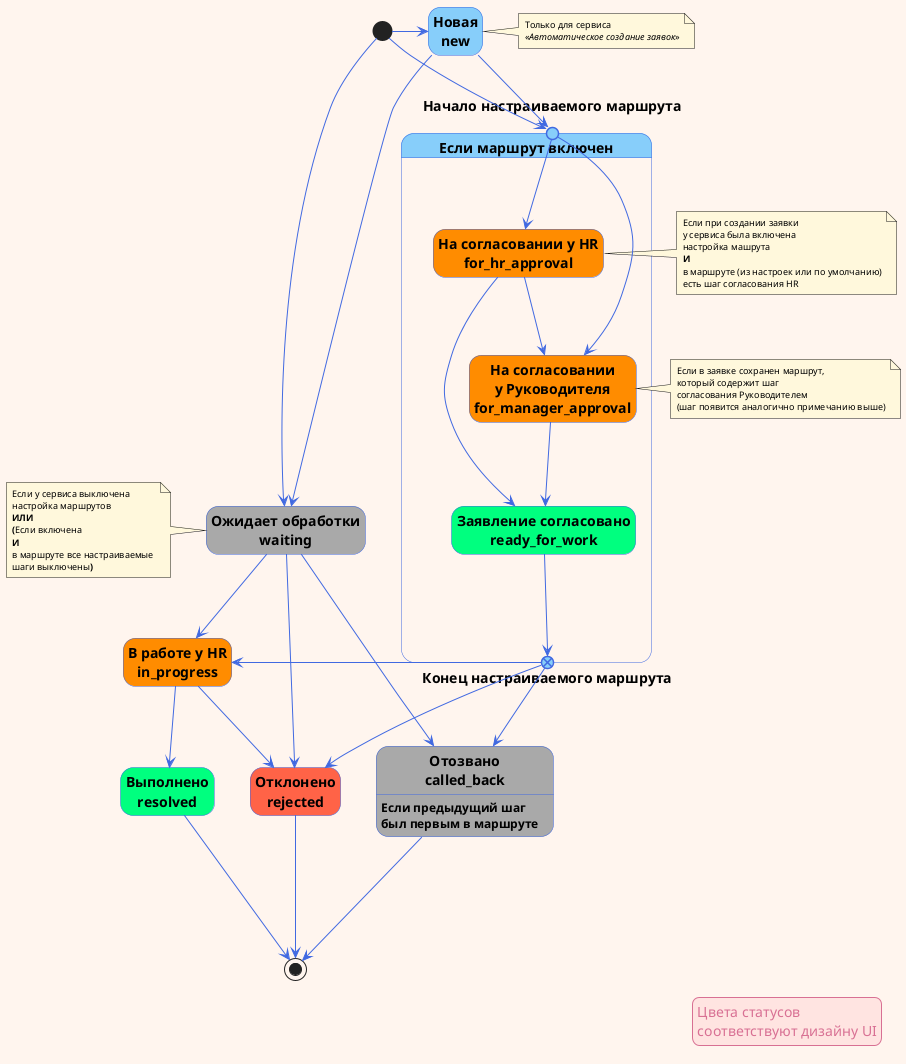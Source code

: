 @startuml request_statuses_example
'Версия: 1.0
'Автор: Окунев Е.Е. (okunev.evgeni@gmail.com)

hide empty description

skinparam BackgroundColor SeaShell
skinparam StateBackgroundColor LightSkyBlue
skinparam StateBorderColor RoyalBlue
skinparam StateFontStyle bold
skinparam NoteFontSize 9
skinparam NoteBackgroundColor Cornsilk
skinparam ArrowColor RoyalBlue
skinparam LegendBackgroundColor MistyRose
skinparam LegendBorderColor PaleVioletRed
skinparam LegendFontColor PaleVioletRed


state "Новая\nnew" as NewState
state "Ожидает обработки\nwaiting" as WatingState #DarkGray
'Примечание пришлось положить внутрь статуса, т.к. ломалась общая картинка
state "Отозвано\ncalled_back" as CalledBackState #DarkGray : Если предыдущий шаг\n\
был первым в маршруте

state "Отклонено\nrejected" as RejectedState #Tomato
state "В работе у HR\nin_progress" as InProgressState  #Darkorange
state "Выполнено\nresolved" as ResolvedState #SpringGreen

'Статусы ниже собраны в группу, 
'т.к. появляются только при определенных условиях
state "Если маршрут включен" as WithRoutes {
    state "Начало настраиваемого маршрута" as RouteStart <<entryPoint>>
    state "На согласовании у HR\nfor_hr_approval" as HRApproveState #Darkorange
    state "На согласовании\nу Руководителя\nfor_manager_approval" as ManagerApproveState #Darkorange
    state "Заявление согласовано\nready_for_work" as ReadyForWorkState  #SpringGreen
    state "Конец настраиваемого маршрута" as RouteEnd <<exitPoint>>
    RouteStart -> HRApproveState
    RouteStart -> ManagerApproveState
    HRApproveState -down-> ManagerApproveState
    ManagerApproveState -down-> ReadyForWorkState
    HRApproveState --> ReadyForWorkState
    ReadyForWorkState -down-> RouteEnd
    
}

[*] -right-> NewState
[*] -> RouteStart
[*] --> WatingState

NewState --> WatingState
NewState -down-> RouteStart

WatingState ---> RejectedState
WatingState -down-> CalledBackState
WatingState --> InProgressState

InProgressState -right-> RejectedState
InProgressState -down-> ResolvedState

RouteEnd --> RejectedState
RouteEnd -down-> CalledBackState
RouteEnd -left---> InProgressState

RejectedState -down--> [*]
CalledBackState -> [*]
ResolvedState -> [*]

note right of NewState
Только для сервиса 
«<i>Автоматическое создание заявок</i>»
end note

note left of WatingState
Если у сервиса выключена 
настройка маршрутов
<b>ИЛИ</b>
<b>(</b>Если включена
<b>И</b>
в маршруте все настраиваемые 
шаги выключены<b>)</b>
end note

note right of HRApproveState
Если при создании заявки 
у сервиса была включена 
настройка машрута
<b>И</b>
в маршруте (из настроек или по умолчанию)
есть шаг согласования HR
end note

note right of ManagerApproveState
Если в заявке сохранен маршрут, 
который содержит шаг 
согласования Руководителем
(шаг появится аналогично примечанию выше)
end note

legend right
Цвета статусов
соответствуют дизайну UI
end legend

@enduml